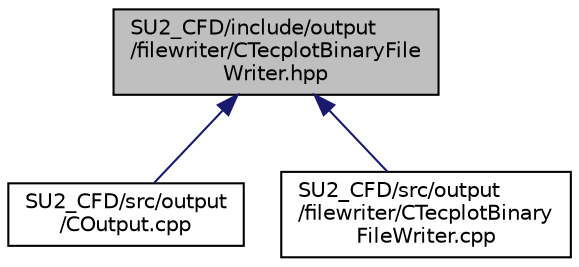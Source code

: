 digraph "SU2_CFD/include/output/filewriter/CTecplotBinaryFileWriter.hpp"
{
 // LATEX_PDF_SIZE
  edge [fontname="Helvetica",fontsize="10",labelfontname="Helvetica",labelfontsize="10"];
  node [fontname="Helvetica",fontsize="10",shape=record];
  Node1 [label="SU2_CFD/include/output\l/filewriter/CTecplotBinaryFile\lWriter.hpp",height=0.2,width=0.4,color="black", fillcolor="grey75", style="filled", fontcolor="black",tooltip="Headers fo the tecplot binary writer class."];
  Node1 -> Node2 [dir="back",color="midnightblue",fontsize="10",style="solid",fontname="Helvetica"];
  Node2 [label="SU2_CFD/src/output\l/COutput.cpp",height=0.2,width=0.4,color="black", fillcolor="white", style="filled",URL="$COutput_8cpp.html",tooltip="Main subroutines for output solver information."];
  Node1 -> Node3 [dir="back",color="midnightblue",fontsize="10",style="solid",fontname="Helvetica"];
  Node3 [label="SU2_CFD/src/output\l/filewriter/CTecplotBinary\lFileWriter.cpp",height=0.2,width=0.4,color="black", fillcolor="white", style="filled",URL="$CTecplotBinaryFileWriter_8cpp.html",tooltip="Filewriter class for Tecplot binary format."];
}
